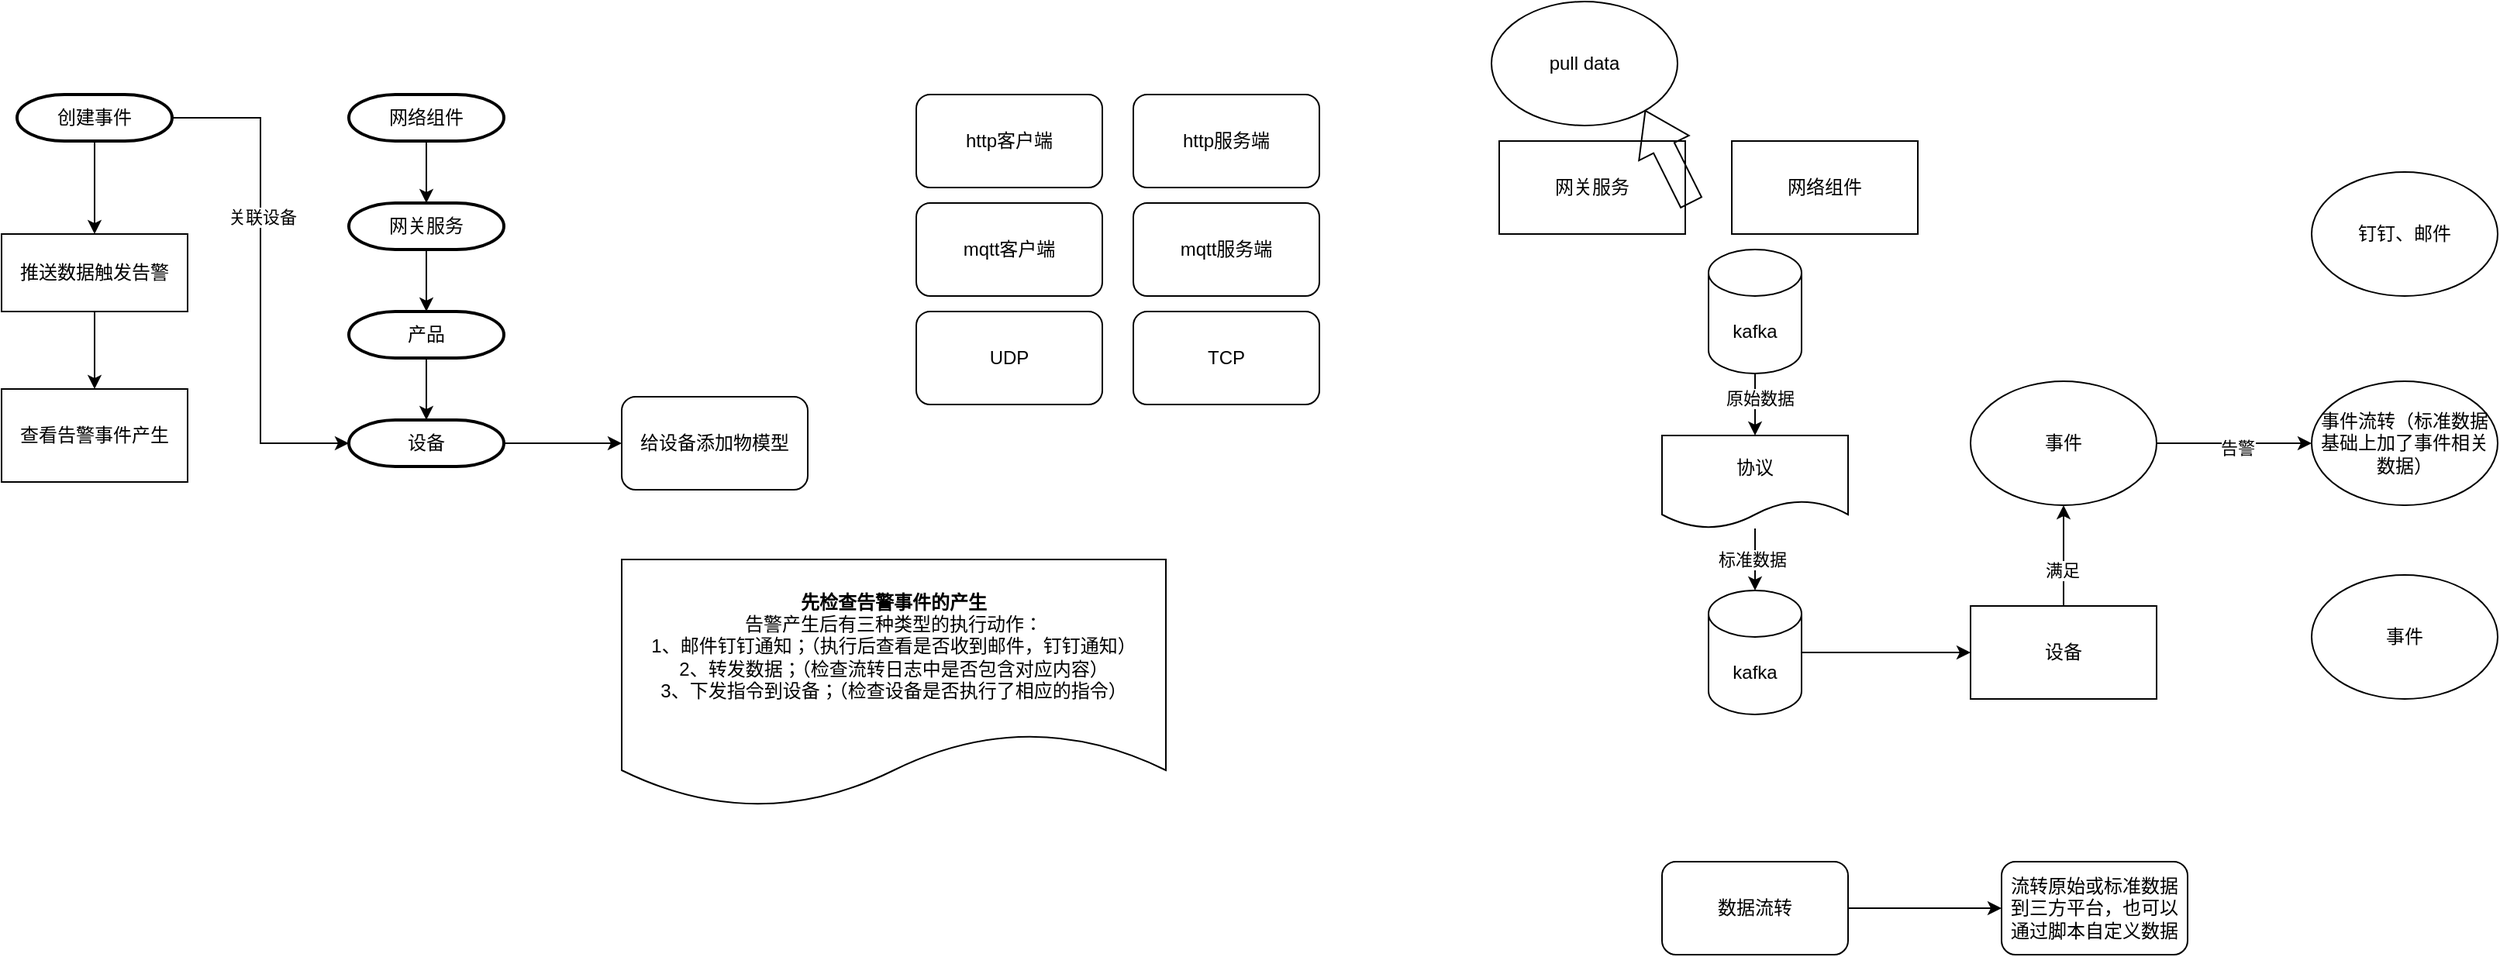 <mxfile version="21.6.7" type="github">
  <diagram id="C5RBs43oDa-KdzZeNtuy" name="Page-1">
    <mxGraphModel dx="880" dy="555" grid="1" gridSize="10" guides="1" tooltips="1" connect="1" arrows="1" fold="1" page="1" pageScale="1" pageWidth="827" pageHeight="1169" math="0" shadow="0">
      <root>
        <mxCell id="WIyWlLk6GJQsqaUBKTNV-0" />
        <mxCell id="WIyWlLk6GJQsqaUBKTNV-1" parent="WIyWlLk6GJQsqaUBKTNV-0" />
        <mxCell id="ZPP5SdGMfIlQ1nmrVlfU-12" style="edgeStyle=orthogonalEdgeStyle;rounded=0;orthogonalLoop=1;jettySize=auto;html=1;exitX=0.5;exitY=1;exitDx=0;exitDy=0;exitPerimeter=0;entryX=0.5;entryY=0;entryDx=0;entryDy=0;entryPerimeter=0;" parent="WIyWlLk6GJQsqaUBKTNV-1" source="ZPP5SdGMfIlQ1nmrVlfU-0" target="ZPP5SdGMfIlQ1nmrVlfU-1" edge="1">
          <mxGeometry relative="1" as="geometry" />
        </mxCell>
        <mxCell id="ZPP5SdGMfIlQ1nmrVlfU-0" value="网络组件" style="strokeWidth=2;html=1;shape=mxgraph.flowchart.terminator;whiteSpace=wrap;" parent="WIyWlLk6GJQsqaUBKTNV-1" vertex="1">
          <mxGeometry x="364" y="60" width="100" height="30" as="geometry" />
        </mxCell>
        <mxCell id="ZPP5SdGMfIlQ1nmrVlfU-13" style="edgeStyle=orthogonalEdgeStyle;rounded=0;orthogonalLoop=1;jettySize=auto;html=1;exitX=0.5;exitY=1;exitDx=0;exitDy=0;exitPerimeter=0;entryX=0.5;entryY=0;entryDx=0;entryDy=0;entryPerimeter=0;" parent="WIyWlLk6GJQsqaUBKTNV-1" source="ZPP5SdGMfIlQ1nmrVlfU-1" target="ZPP5SdGMfIlQ1nmrVlfU-3" edge="1">
          <mxGeometry relative="1" as="geometry" />
        </mxCell>
        <mxCell id="ZPP5SdGMfIlQ1nmrVlfU-1" value="网关服务" style="strokeWidth=2;html=1;shape=mxgraph.flowchart.terminator;whiteSpace=wrap;" parent="WIyWlLk6GJQsqaUBKTNV-1" vertex="1">
          <mxGeometry x="364" y="130" width="100" height="30" as="geometry" />
        </mxCell>
        <mxCell id="ZPP5SdGMfIlQ1nmrVlfU-2" value="设备" style="strokeWidth=2;html=1;shape=mxgraph.flowchart.terminator;whiteSpace=wrap;" parent="WIyWlLk6GJQsqaUBKTNV-1" vertex="1">
          <mxGeometry x="364" y="270" width="100" height="30" as="geometry" />
        </mxCell>
        <mxCell id="ZPP5SdGMfIlQ1nmrVlfU-14" style="edgeStyle=orthogonalEdgeStyle;rounded=0;orthogonalLoop=1;jettySize=auto;html=1;exitX=0.5;exitY=1;exitDx=0;exitDy=0;exitPerimeter=0;entryX=0.5;entryY=0;entryDx=0;entryDy=0;entryPerimeter=0;" parent="WIyWlLk6GJQsqaUBKTNV-1" source="ZPP5SdGMfIlQ1nmrVlfU-3" target="ZPP5SdGMfIlQ1nmrVlfU-2" edge="1">
          <mxGeometry relative="1" as="geometry" />
        </mxCell>
        <mxCell id="ZPP5SdGMfIlQ1nmrVlfU-3" value="产品" style="strokeWidth=2;html=1;shape=mxgraph.flowchart.terminator;whiteSpace=wrap;" parent="WIyWlLk6GJQsqaUBKTNV-1" vertex="1">
          <mxGeometry x="364" y="200" width="100" height="30" as="geometry" />
        </mxCell>
        <mxCell id="ZPP5SdGMfIlQ1nmrVlfU-10" value="给设备添加物模型" style="rounded=1;whiteSpace=wrap;html=1;" parent="WIyWlLk6GJQsqaUBKTNV-1" vertex="1">
          <mxGeometry x="540" y="255" width="120" height="60" as="geometry" />
        </mxCell>
        <mxCell id="ZPP5SdGMfIlQ1nmrVlfU-11" value="" style="endArrow=classic;html=1;rounded=0;entryX=0;entryY=0.5;entryDx=0;entryDy=0;exitX=1;exitY=0.5;exitDx=0;exitDy=0;exitPerimeter=0;" parent="WIyWlLk6GJQsqaUBKTNV-1" source="ZPP5SdGMfIlQ1nmrVlfU-2" target="ZPP5SdGMfIlQ1nmrVlfU-10" edge="1">
          <mxGeometry width="50" height="50" relative="1" as="geometry">
            <mxPoint x="390" y="310" as="sourcePoint" />
            <mxPoint x="440" y="260" as="targetPoint" />
          </mxGeometry>
        </mxCell>
        <mxCell id="ZPP5SdGMfIlQ1nmrVlfU-22" style="edgeStyle=orthogonalEdgeStyle;rounded=0;orthogonalLoop=1;jettySize=auto;html=1;exitX=1;exitY=0.5;exitDx=0;exitDy=0;exitPerimeter=0;entryX=0;entryY=0.5;entryDx=0;entryDy=0;entryPerimeter=0;" parent="WIyWlLk6GJQsqaUBKTNV-1" source="ZPP5SdGMfIlQ1nmrVlfU-18" target="ZPP5SdGMfIlQ1nmrVlfU-2" edge="1">
          <mxGeometry relative="1" as="geometry" />
        </mxCell>
        <mxCell id="ZPP5SdGMfIlQ1nmrVlfU-23" value="关联设备" style="edgeLabel;html=1;align=center;verticalAlign=middle;resizable=0;points=[];" parent="ZPP5SdGMfIlQ1nmrVlfU-22" vertex="1" connectable="0">
          <mxGeometry x="-0.253" y="1" relative="1" as="geometry">
            <mxPoint as="offset" />
          </mxGeometry>
        </mxCell>
        <mxCell id="ZPP5SdGMfIlQ1nmrVlfU-26" style="edgeStyle=orthogonalEdgeStyle;rounded=0;orthogonalLoop=1;jettySize=auto;html=1;exitX=0.5;exitY=1;exitDx=0;exitDy=0;exitPerimeter=0;entryX=0.5;entryY=0;entryDx=0;entryDy=0;" parent="WIyWlLk6GJQsqaUBKTNV-1" source="ZPP5SdGMfIlQ1nmrVlfU-18" target="ZPP5SdGMfIlQ1nmrVlfU-25" edge="1">
          <mxGeometry relative="1" as="geometry" />
        </mxCell>
        <mxCell id="ZPP5SdGMfIlQ1nmrVlfU-18" value="创建事件" style="strokeWidth=2;html=1;shape=mxgraph.flowchart.terminator;whiteSpace=wrap;" parent="WIyWlLk6GJQsqaUBKTNV-1" vertex="1">
          <mxGeometry x="150" y="60" width="100" height="30" as="geometry" />
        </mxCell>
        <mxCell id="ZPP5SdGMfIlQ1nmrVlfU-29" style="edgeStyle=orthogonalEdgeStyle;rounded=0;orthogonalLoop=1;jettySize=auto;html=1;exitX=0.5;exitY=1;exitDx=0;exitDy=0;entryX=0.5;entryY=0;entryDx=0;entryDy=0;" parent="WIyWlLk6GJQsqaUBKTNV-1" source="ZPP5SdGMfIlQ1nmrVlfU-25" target="ZPP5SdGMfIlQ1nmrVlfU-27" edge="1">
          <mxGeometry relative="1" as="geometry" />
        </mxCell>
        <mxCell id="ZPP5SdGMfIlQ1nmrVlfU-25" value="推送数据触发告警" style="rounded=0;whiteSpace=wrap;html=1;" parent="WIyWlLk6GJQsqaUBKTNV-1" vertex="1">
          <mxGeometry x="140" y="150" width="120" height="50" as="geometry" />
        </mxCell>
        <mxCell id="ZPP5SdGMfIlQ1nmrVlfU-27" value="查看告警事件产生" style="rounded=0;whiteSpace=wrap;html=1;" parent="WIyWlLk6GJQsqaUBKTNV-1" vertex="1">
          <mxGeometry x="140" y="250" width="120" height="60" as="geometry" />
        </mxCell>
        <mxCell id="ZPP5SdGMfIlQ1nmrVlfU-30" value="&lt;b&gt;先检查告警事件的产生&lt;/b&gt;&lt;br&gt;告警产生后有三种类型的执行动作：&lt;br&gt;1、邮件钉钉通知；（执行后查看是否收到邮件，钉钉通知）&lt;br&gt;2、转发数据；（检查流转日志中是否包含对应内容）&lt;br&gt;3、下发指令到设备；（检查设备是否执行了相应的指令）" style="shape=document;whiteSpace=wrap;html=1;boundedLbl=1;" parent="WIyWlLk6GJQsqaUBKTNV-1" vertex="1">
          <mxGeometry x="540" y="360" width="351" height="160" as="geometry" />
        </mxCell>
        <mxCell id="ZPP5SdGMfIlQ1nmrVlfU-37" value="http客户端" style="rounded=1;whiteSpace=wrap;html=1;" parent="WIyWlLk6GJQsqaUBKTNV-1" vertex="1">
          <mxGeometry x="730" y="60" width="120" height="60" as="geometry" />
        </mxCell>
        <mxCell id="ZPP5SdGMfIlQ1nmrVlfU-38" value="http服务端" style="rounded=1;whiteSpace=wrap;html=1;" parent="WIyWlLk6GJQsqaUBKTNV-1" vertex="1">
          <mxGeometry x="870" y="60" width="120" height="60" as="geometry" />
        </mxCell>
        <mxCell id="ZPP5SdGMfIlQ1nmrVlfU-39" value="mqtt客户端" style="rounded=1;whiteSpace=wrap;html=1;" parent="WIyWlLk6GJQsqaUBKTNV-1" vertex="1">
          <mxGeometry x="730" y="130" width="120" height="60" as="geometry" />
        </mxCell>
        <mxCell id="ZPP5SdGMfIlQ1nmrVlfU-40" value="mqtt服务端" style="rounded=1;whiteSpace=wrap;html=1;" parent="WIyWlLk6GJQsqaUBKTNV-1" vertex="1">
          <mxGeometry x="870" y="130" width="120" height="60" as="geometry" />
        </mxCell>
        <mxCell id="ZPP5SdGMfIlQ1nmrVlfU-41" value="UDP" style="rounded=1;whiteSpace=wrap;html=1;" parent="WIyWlLk6GJQsqaUBKTNV-1" vertex="1">
          <mxGeometry x="730" y="200" width="120" height="60" as="geometry" />
        </mxCell>
        <mxCell id="ZPP5SdGMfIlQ1nmrVlfU-42" value="TCP" style="rounded=1;whiteSpace=wrap;html=1;" parent="WIyWlLk6GJQsqaUBKTNV-1" vertex="1">
          <mxGeometry x="870" y="200" width="120" height="60" as="geometry" />
        </mxCell>
        <mxCell id="MADa0v70lDUM2bMOdORu-0" value="网络组件" style="rounded=0;whiteSpace=wrap;html=1;" vertex="1" parent="WIyWlLk6GJQsqaUBKTNV-1">
          <mxGeometry x="1256" y="90" width="120" height="60" as="geometry" />
        </mxCell>
        <mxCell id="MADa0v70lDUM2bMOdORu-1" value="网关服务" style="rounded=0;whiteSpace=wrap;html=1;" vertex="1" parent="WIyWlLk6GJQsqaUBKTNV-1">
          <mxGeometry x="1106" y="90" width="120" height="60" as="geometry" />
        </mxCell>
        <mxCell id="MADa0v70lDUM2bMOdORu-16" value="" style="edgeStyle=orthogonalEdgeStyle;rounded=0;orthogonalLoop=1;jettySize=auto;html=1;" edge="1" parent="WIyWlLk6GJQsqaUBKTNV-1" source="MADa0v70lDUM2bMOdORu-3" target="MADa0v70lDUM2bMOdORu-15">
          <mxGeometry relative="1" as="geometry" />
        </mxCell>
        <mxCell id="MADa0v70lDUM2bMOdORu-17" value="满足" style="edgeLabel;html=1;align=center;verticalAlign=middle;resizable=0;points=[];" vertex="1" connectable="0" parent="MADa0v70lDUM2bMOdORu-16">
          <mxGeometry x="-0.28" y="1" relative="1" as="geometry">
            <mxPoint as="offset" />
          </mxGeometry>
        </mxCell>
        <mxCell id="MADa0v70lDUM2bMOdORu-3" value="设备" style="rounded=0;whiteSpace=wrap;html=1;" vertex="1" parent="WIyWlLk6GJQsqaUBKTNV-1">
          <mxGeometry x="1410" y="390" width="120" height="60" as="geometry" />
        </mxCell>
        <mxCell id="MADa0v70lDUM2bMOdORu-4" value="" style="shape=flexArrow;endArrow=classic;html=1;rounded=0;width=15;endSize=8.62;" edge="1" parent="WIyWlLk6GJQsqaUBKTNV-1">
          <mxGeometry width="50" height="50" relative="1" as="geometry">
            <mxPoint x="1230" y="130" as="sourcePoint" />
            <mxPoint x="1200" y="70" as="targetPoint" />
          </mxGeometry>
        </mxCell>
        <mxCell id="MADa0v70lDUM2bMOdORu-5" value="pull data" style="ellipse;whiteSpace=wrap;html=1;" vertex="1" parent="WIyWlLk6GJQsqaUBKTNV-1">
          <mxGeometry x="1101" width="120" height="80" as="geometry" />
        </mxCell>
        <mxCell id="MADa0v70lDUM2bMOdORu-9" value="" style="edgeStyle=orthogonalEdgeStyle;rounded=0;orthogonalLoop=1;jettySize=auto;html=1;" edge="1" parent="WIyWlLk6GJQsqaUBKTNV-1" source="MADa0v70lDUM2bMOdORu-6" target="MADa0v70lDUM2bMOdORu-7">
          <mxGeometry relative="1" as="geometry" />
        </mxCell>
        <mxCell id="MADa0v70lDUM2bMOdORu-13" value="原始数据" style="edgeLabel;html=1;align=center;verticalAlign=middle;resizable=0;points=[];" vertex="1" connectable="0" parent="MADa0v70lDUM2bMOdORu-9">
          <mxGeometry x="-0.22" y="3" relative="1" as="geometry">
            <mxPoint as="offset" />
          </mxGeometry>
        </mxCell>
        <mxCell id="MADa0v70lDUM2bMOdORu-6" value="kafka" style="shape=cylinder3;whiteSpace=wrap;html=1;boundedLbl=1;backgroundOutline=1;size=15;" vertex="1" parent="WIyWlLk6GJQsqaUBKTNV-1">
          <mxGeometry x="1241" y="160" width="60" height="80" as="geometry" />
        </mxCell>
        <mxCell id="MADa0v70lDUM2bMOdORu-11" value="" style="edgeStyle=orthogonalEdgeStyle;rounded=0;orthogonalLoop=1;jettySize=auto;html=1;" edge="1" parent="WIyWlLk6GJQsqaUBKTNV-1" source="MADa0v70lDUM2bMOdORu-7" target="MADa0v70lDUM2bMOdORu-10">
          <mxGeometry relative="1" as="geometry" />
        </mxCell>
        <mxCell id="MADa0v70lDUM2bMOdORu-14" value="标准数据" style="edgeLabel;html=1;align=center;verticalAlign=middle;resizable=0;points=[];" vertex="1" connectable="0" parent="MADa0v70lDUM2bMOdORu-11">
          <mxGeometry x="-0.02" y="-2" relative="1" as="geometry">
            <mxPoint as="offset" />
          </mxGeometry>
        </mxCell>
        <mxCell id="MADa0v70lDUM2bMOdORu-7" value="协议" style="shape=document;whiteSpace=wrap;html=1;boundedLbl=1;" vertex="1" parent="WIyWlLk6GJQsqaUBKTNV-1">
          <mxGeometry x="1211" y="280" width="120" height="60" as="geometry" />
        </mxCell>
        <mxCell id="MADa0v70lDUM2bMOdORu-12" value="" style="edgeStyle=orthogonalEdgeStyle;rounded=0;orthogonalLoop=1;jettySize=auto;html=1;" edge="1" parent="WIyWlLk6GJQsqaUBKTNV-1" source="MADa0v70lDUM2bMOdORu-10" target="MADa0v70lDUM2bMOdORu-3">
          <mxGeometry relative="1" as="geometry" />
        </mxCell>
        <mxCell id="MADa0v70lDUM2bMOdORu-10" value="kafka" style="shape=cylinder3;whiteSpace=wrap;html=1;boundedLbl=1;backgroundOutline=1;size=15;" vertex="1" parent="WIyWlLk6GJQsqaUBKTNV-1">
          <mxGeometry x="1241" y="380" width="60" height="80" as="geometry" />
        </mxCell>
        <mxCell id="MADa0v70lDUM2bMOdORu-22" value="" style="edgeStyle=orthogonalEdgeStyle;rounded=0;orthogonalLoop=1;jettySize=auto;html=1;" edge="1" parent="WIyWlLk6GJQsqaUBKTNV-1" source="MADa0v70lDUM2bMOdORu-15" target="MADa0v70lDUM2bMOdORu-21">
          <mxGeometry relative="1" as="geometry" />
        </mxCell>
        <mxCell id="MADa0v70lDUM2bMOdORu-23" value="告警" style="edgeLabel;html=1;align=center;verticalAlign=middle;resizable=0;points=[];" vertex="1" connectable="0" parent="MADa0v70lDUM2bMOdORu-22">
          <mxGeometry x="0.027" y="-3" relative="1" as="geometry">
            <mxPoint as="offset" />
          </mxGeometry>
        </mxCell>
        <mxCell id="MADa0v70lDUM2bMOdORu-15" value="事件" style="ellipse;whiteSpace=wrap;html=1;" vertex="1" parent="WIyWlLk6GJQsqaUBKTNV-1">
          <mxGeometry x="1410" y="245" width="120" height="80" as="geometry" />
        </mxCell>
        <mxCell id="MADa0v70lDUM2bMOdORu-18" value="钉钉、邮件" style="ellipse;whiteSpace=wrap;html=1;" vertex="1" parent="WIyWlLk6GJQsqaUBKTNV-1">
          <mxGeometry x="1630" y="110" width="120" height="80" as="geometry" />
        </mxCell>
        <mxCell id="MADa0v70lDUM2bMOdORu-20" value="事件" style="ellipse;whiteSpace=wrap;html=1;" vertex="1" parent="WIyWlLk6GJQsqaUBKTNV-1">
          <mxGeometry x="1630" y="370" width="120" height="80" as="geometry" />
        </mxCell>
        <mxCell id="MADa0v70lDUM2bMOdORu-21" value="事件流转（标准数据基础上加了事件相关数据）" style="ellipse;whiteSpace=wrap;html=1;" vertex="1" parent="WIyWlLk6GJQsqaUBKTNV-1">
          <mxGeometry x="1630" y="245" width="120" height="80" as="geometry" />
        </mxCell>
        <mxCell id="MADa0v70lDUM2bMOdORu-29" value="" style="edgeStyle=orthogonalEdgeStyle;rounded=0;orthogonalLoop=1;jettySize=auto;html=1;" edge="1" parent="WIyWlLk6GJQsqaUBKTNV-1" source="MADa0v70lDUM2bMOdORu-27" target="MADa0v70lDUM2bMOdORu-28">
          <mxGeometry relative="1" as="geometry" />
        </mxCell>
        <mxCell id="MADa0v70lDUM2bMOdORu-27" value="数据流转" style="rounded=1;whiteSpace=wrap;html=1;" vertex="1" parent="WIyWlLk6GJQsqaUBKTNV-1">
          <mxGeometry x="1211" y="555" width="120" height="60" as="geometry" />
        </mxCell>
        <mxCell id="MADa0v70lDUM2bMOdORu-28" value="流转原始或标准数据到三方平台，也可以通过脚本自定义数据" style="rounded=1;whiteSpace=wrap;html=1;" vertex="1" parent="WIyWlLk6GJQsqaUBKTNV-1">
          <mxGeometry x="1430" y="555" width="120" height="60" as="geometry" />
        </mxCell>
      </root>
    </mxGraphModel>
  </diagram>
</mxfile>

